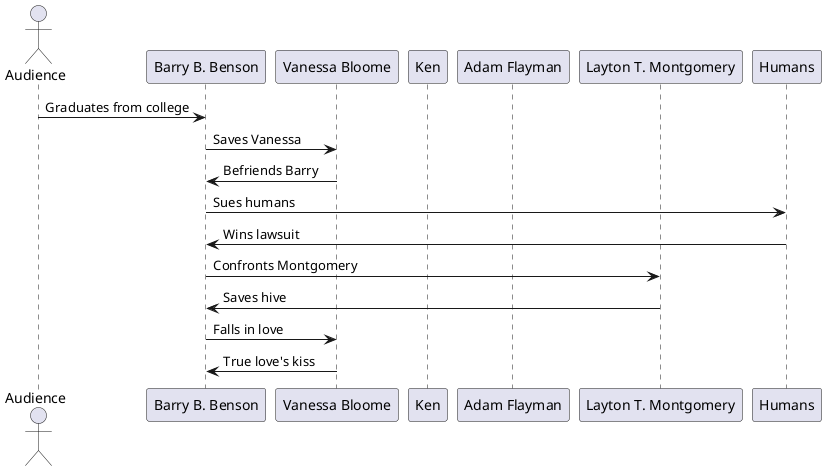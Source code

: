 @startuml
!define RECTANGLE actor
!define PARTICIPANT participant
!define ARROW ->

RECTANGLE "Audience" as audience
PARTICIPANT "Barry B. Benson" as barry
PARTICIPANT "Vanessa Bloome" as vanessa
PARTICIPANT "Ken" as ken
PARTICIPANT "Adam Flayman" as adam
PARTICIPANT "Layton T. Montgomery" as montgomery
PARTICIPANT "Humans" as humans

audience ARROW barry : Graduates from college

barry ARROW vanessa : Saves Vanessa
vanessa ARROW barry : Befriends Barry

barry ARROW humans : Sues humans
humans ARROW barry : Wins lawsuit

barry ARROW montgomery : Confronts Montgomery
montgomery ARROW barry : Saves hive

barry ARROW vanessa : Falls in love
vanessa ARROW barry : True love's kiss

@enduml
